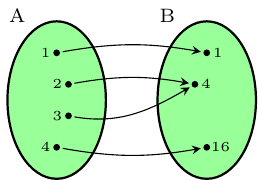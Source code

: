 \documentclass[crop,tikz]{standalone}
\begin{document}
  \usetikzlibrary{shapes.geometric,positioning}
  \begin{tikzpicture}
    \node[%
      ellipse,
      draw,
      fill=white,
      thick,
      minimum height=2cm,
      minimum width=1.25cm,
      outer sep=8pt,
      fill=green!40
      ] (A) at (0,0) {};
    \node at (A.115) {\scriptsize A};

    \node[%
      ellipse,
      draw,
      fill=white,
      thick,
      minimum height=2cm,
      minimum width=1.25cm,
      outer sep=8pt,
      right=1cm of A,
      fill=green!40
    ] (B) at (A) {};
    \node at (B.115) {\scriptsize B};

    \node[%
      circle,
      draw,
      inner sep=0pt,
      minimum size=2pt,
      fill=black,
      yshift=0.6cm
    ] (A1) at (A) {};
    
    \node[%
      xshift=-0.4em
    ] at (A1) {\tiny $1$};

    \node[%
      circle,
      draw,
      inner sep=0pt,
      minimum size=2pt,
      fill=black,
      yshift=0.2cm,
      xshift=0.15cm
    ] (A2) at (A) {};
    
    \node[%
      xshift=-0.4em
    ] at (A2) {\tiny $2$};

    \node[%
      circle,
      draw,
      inner sep=0pt,
      minimum size=2pt,
      fill=black,
      yshift=-0.2cm,
      xshift=0.15cm
    ] (A3) at (A) {};
    
    \node[%
      xshift=-0.4em
    ] at (A3) {\tiny $3$};

    \node[%
      circle,
      draw,
      inner sep=0pt,
      minimum size=2pt,
      fill=black,
      yshift=-0.6cm
    ] (A4) at (A) {};
    
    \node[%
      xshift=-0.4em
    ] at (A4) {\tiny $4$};

    \node[%
      circle,
      draw,
      inner sep=0pt,
      minimum size=2pt,
      fill=black,
      yshift=0.6cm
    ] (B1) at (B) {};
    
    \node[%
      xshift=0.4em
    ] at (B1) {\tiny $1$};

    \node[%
      circle,
      draw,
      inner sep=0pt,
      minimum size=2pt,
      fill=black,
      yshift=0.2cm,
      xshift=-0.15cm
    ] (B2) at (B) {};
    
    \node[%
      xshift=0.4em
    ] at (B2) {\tiny $4$};

    % \node[%
    %   circle,
    %   draw,
    %   inner sep=0pt,
    %   minimum size=2pt,
    %   fill=black,
    %   yshift=-0.2cm,
    %   xshift=-0.15cm
    % ] (B4) at (B) {};
    
    % \node[%
    %   xshift=0.4em
    % ] at (B4) {\tiny $9$};

    \node[%
      circle,
      draw,
      inner sep=0pt,
      minimum size=2pt,
      fill=black,
      yshift=-0.6cm
    ] (B5) at (B) {};
    
    \node[%
      xshift=0.5em
    ] at (B5) {\tiny $16$};

    \draw[%
      out=10,
      in=170,
      shorten >= 0.1em,
      shorten <= 0.1em,
      -stealth
    ] (A1) to (B1);

    \draw[%
      out=10,
      in=170,
      shorten >= 0.1em,
      shorten <= 0.1em,
      -stealth
    ] (A2) to (B2);

    \draw[%
      out=-10,
      in=-150,
      shorten >= 0.1em,
      shorten <= 0.1em,
      -stealth
    ] (A3) to (B2);

    \draw[%
      out=-10,
      in=-170,
      shorten >= 0.1em,
      shorten <= 0.1em,
      -stealth
    ] (A4) to (B5);
  \end{tikzpicture}%
\end{document}